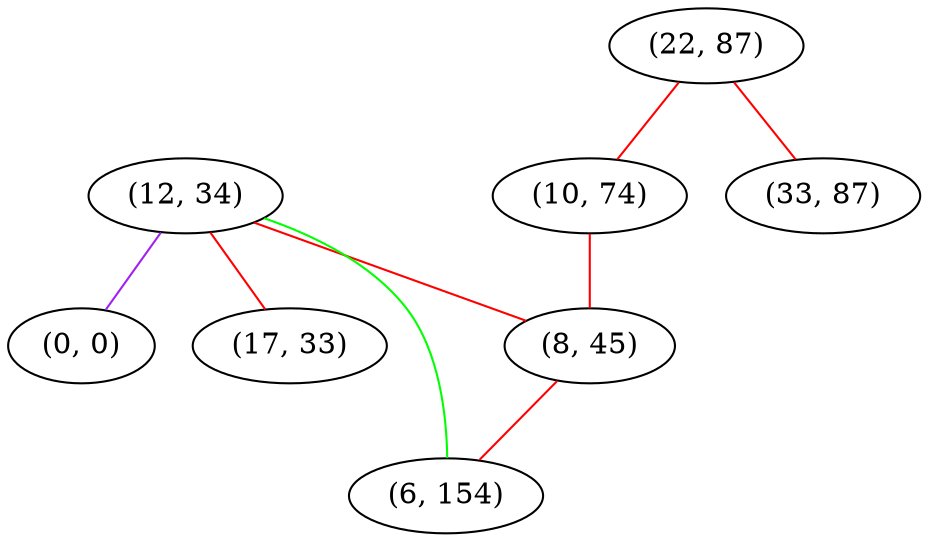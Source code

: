graph "" {
"(12, 34)";
"(0, 0)";
"(22, 87)";
"(10, 74)";
"(33, 87)";
"(17, 33)";
"(8, 45)";
"(6, 154)";
"(12, 34)" -- "(6, 154)"  [color=green, key=0, weight=2];
"(12, 34)" -- "(8, 45)"  [color=red, key=0, weight=1];
"(12, 34)" -- "(17, 33)"  [color=red, key=0, weight=1];
"(12, 34)" -- "(0, 0)"  [color=purple, key=0, weight=4];
"(22, 87)" -- "(33, 87)"  [color=red, key=0, weight=1];
"(22, 87)" -- "(10, 74)"  [color=red, key=0, weight=1];
"(10, 74)" -- "(8, 45)"  [color=red, key=0, weight=1];
"(8, 45)" -- "(6, 154)"  [color=red, key=0, weight=1];
}
